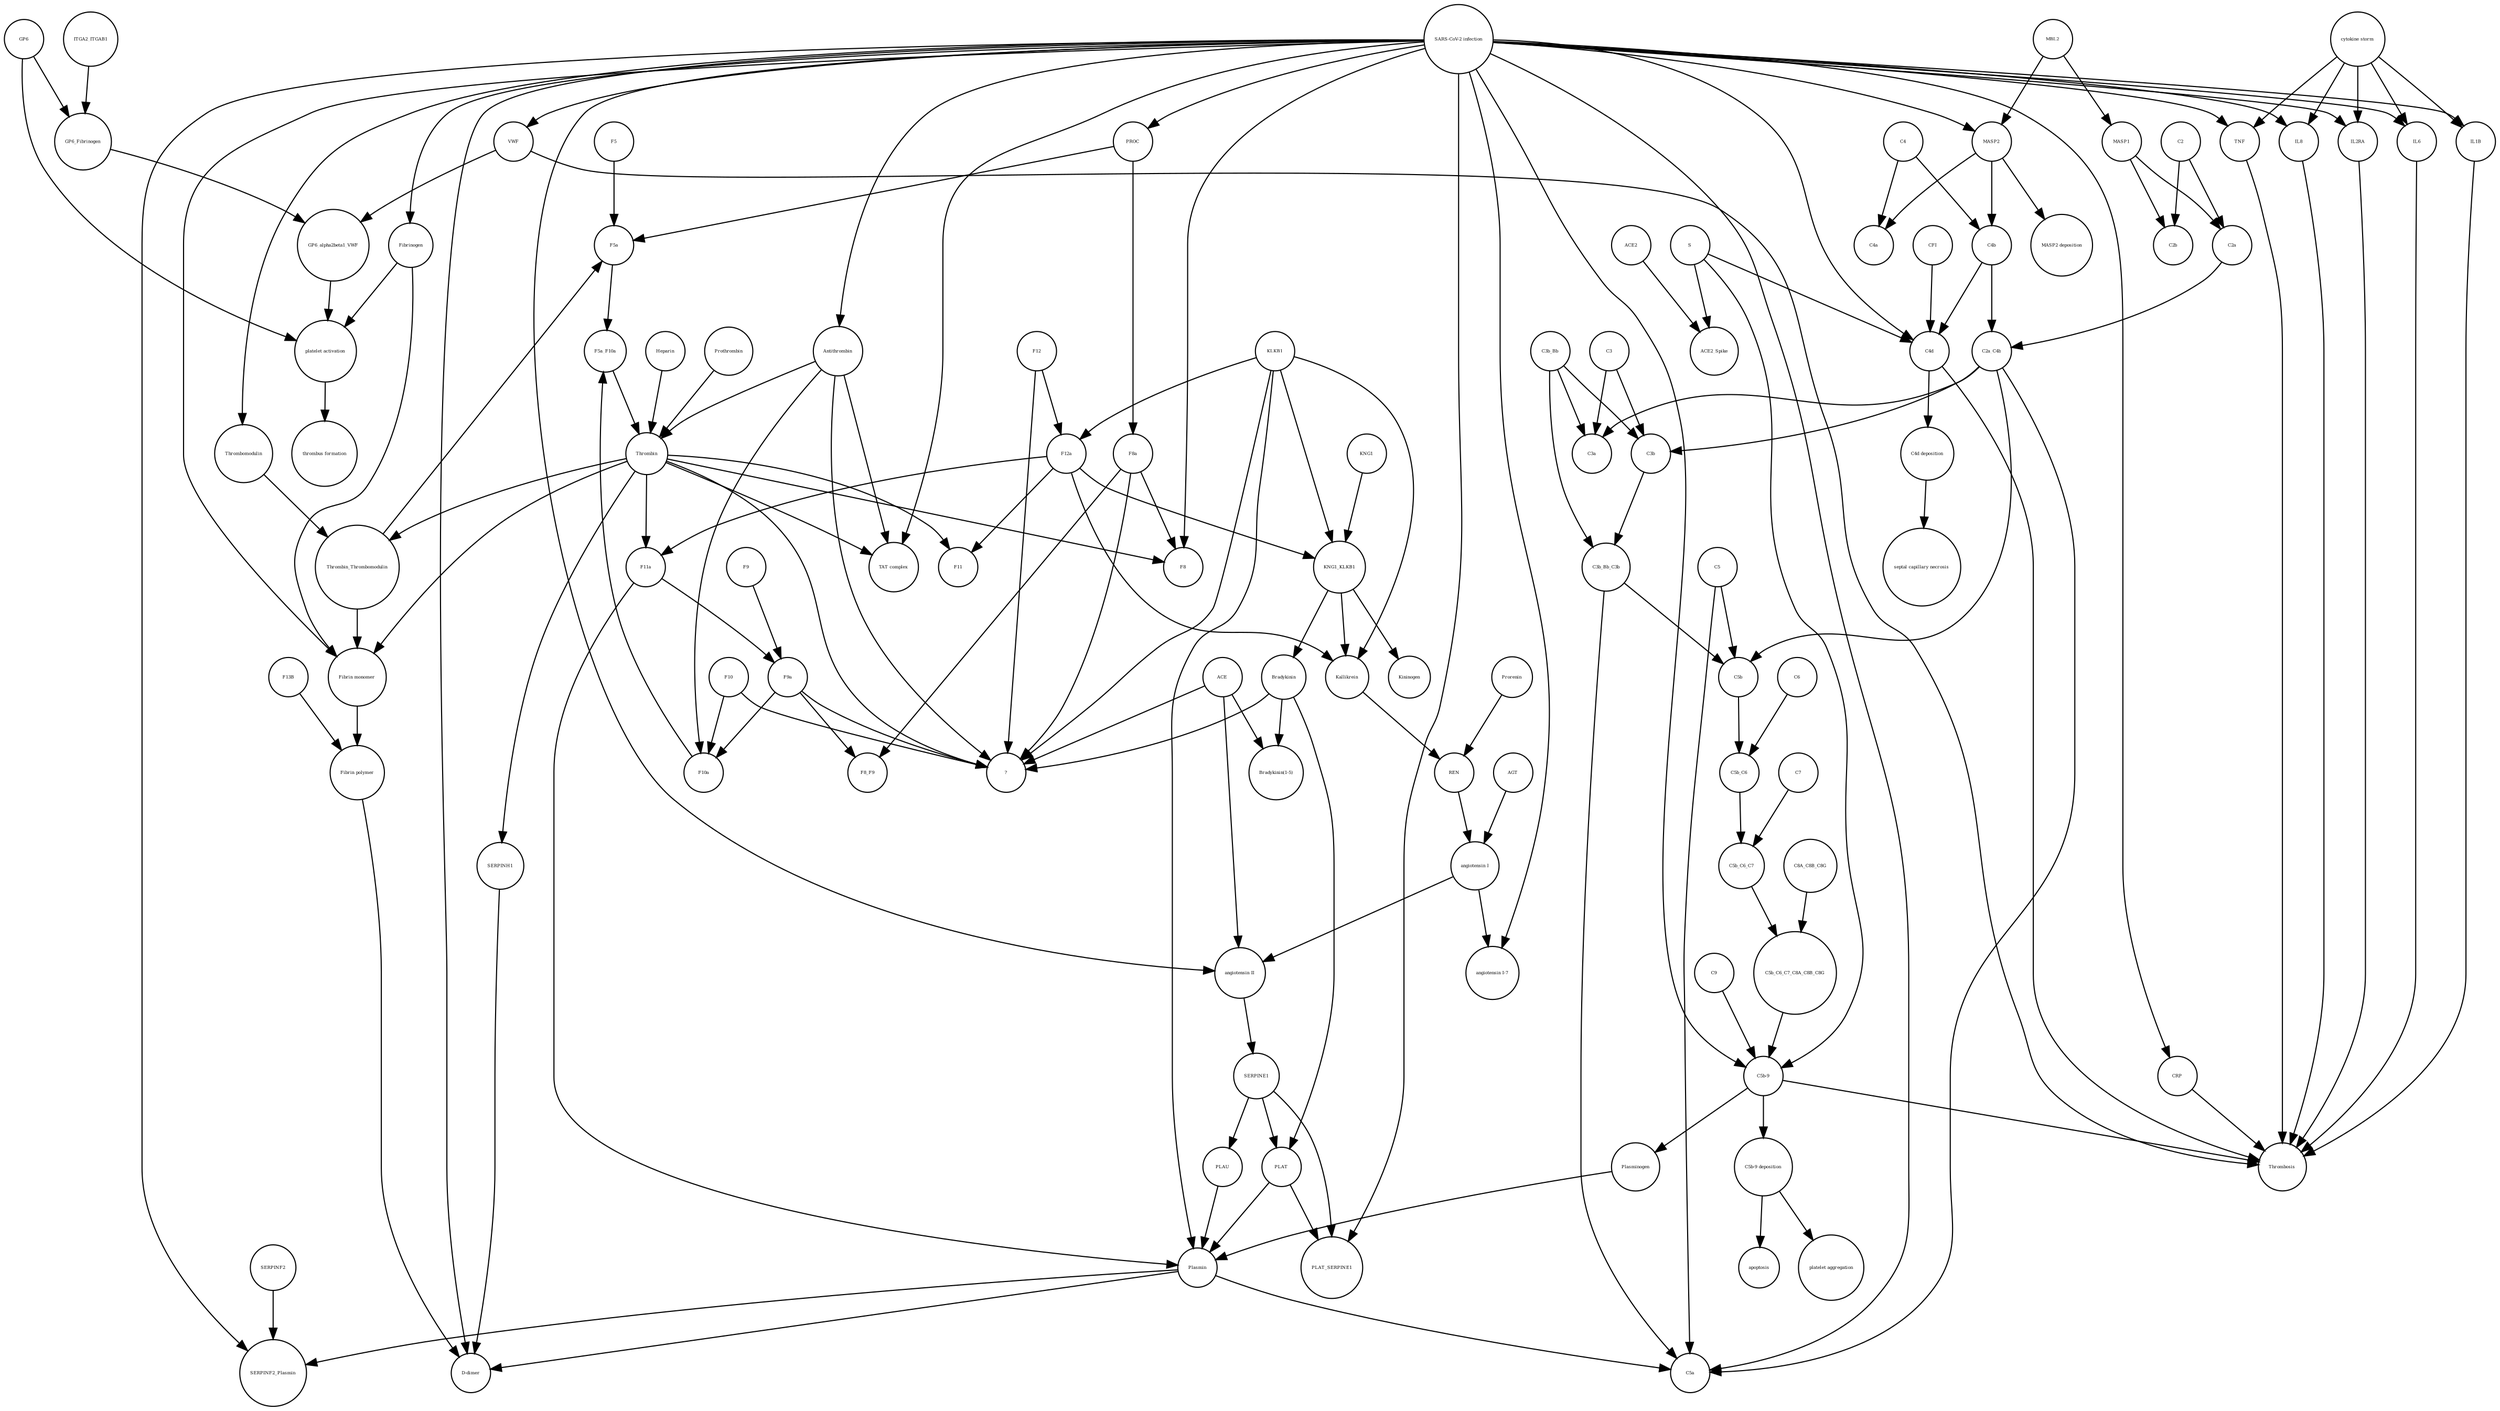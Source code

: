 strict digraph  {
AGT [annotation="urn_miriam_hgnc_HGNC%3A333", bipartite=0, cls=macromolecule, fontsize=4, label=AGT, shape=circle];
PLAT [annotation="urn_miriam_hgnc_HGNC%3A9051", bipartite=0, cls=macromolecule, fontsize=4, label=PLAT, shape=circle];
VWF [annotation="urn_miriam_hgnc_HGNC%3A12726", bipartite=0, cls=macromolecule, fontsize=4, label=VWF, shape=circle];
Thrombin [annotation="urn_miriam_hgnc_HGNC%3A3535", bipartite=0, cls=macromolecule, fontsize=4, label=Thrombin, shape=circle];
"angiotensin I-7" [annotation="urn_miriam_obo.chebi_CHEBI%3A55438", bipartite=0, cls="simple chemical", fontsize=4, label="angiotensin I-7", shape=circle];
C2a_C4b [annotation="", bipartite=0, cls=complex, fontsize=4, label=C2a_C4b, shape=circle];
KNG1 [annotation="urn_miriam_hgnc.symbol_6383", bipartite=0, cls=macromolecule, fontsize=4, label=KNG1, shape=circle];
C4b [annotation="", bipartite=0, cls=macromolecule, fontsize=4, label=C4b, shape=circle];
"Bradykinin(1-5)" [annotation="", bipartite=0, cls=macromolecule, fontsize=4, label="Bradykinin(1-5)", shape=circle];
"angiotensin II" [annotation="urn_miriam_obo.chebi_CHEBI%3A2718", bipartite=0, cls="simple chemical", fontsize=4, label="angiotensin II", shape=circle];
Prothrombin [annotation="urn_miriam_hgnc_HGNC%3A3535", bipartite=0, cls=macromolecule, fontsize=4, label=Prothrombin, shape=circle];
C9 [annotation="urn_miriam_hgnc_HGNC%3A1358", bipartite=0, cls=macromolecule, fontsize=4, label=C9, shape=circle];
F12a [annotation="urn_miriam_hgnc_HGNC%3A3530", bipartite=0, cls=macromolecule, fontsize=4, label=F12a, shape=circle];
C2 [annotation="urn_miriam_hgnc_HGNC%3A1248", bipartite=0, cls=macromolecule, fontsize=4, label=C2, shape=circle];
KNG1_KLKB1 [annotation=urn_miriam_pubmed_17598838, bipartite=0, cls=complex, fontsize=4, label=KNG1_KLKB1, shape=circle];
SERPINF2 [annotation="urn_miriam_hgnc_HGNC%3A9075", bipartite=0, cls=macromolecule, fontsize=4, label=SERPINF2, shape=circle];
F11a [annotation="urn_miriam_hgnc_HGNC%3A3529", bipartite=0, cls=macromolecule, fontsize=4, label=F11a, shape=circle];
IL1B [annotation=urn_miriam_hgnc_5992, bipartite=0, cls=macromolecule, fontsize=4, label=IL1B, shape=circle];
F9a [annotation="", bipartite=0, cls=macromolecule, fontsize=4, label=F9a, shape=circle];
REN [annotation="urn_miriam_hgnc_HGNC%3A9958", bipartite=0, cls=macromolecule, fontsize=4, label=REN, shape=circle];
C4a [annotation="", bipartite=0, cls=macromolecule, fontsize=4, label=C4a, shape=circle];
F5 [annotation="urn_miriam_hgnc_HGNC%3A3541", bipartite=0, cls=macromolecule, fontsize=4, label=F5, shape=circle];
Prorenin [annotation="", bipartite=0, cls=macromolecule, fontsize=4, label=Prorenin, shape=circle];
GP6_Fibrinogen [annotation="", bipartite=0, cls=complex, fontsize=4, label=GP6_Fibrinogen, shape=circle];
CRP [annotation="urn_miriam_hgnc_HGNC%3A2367", bipartite=0, cls=macromolecule, fontsize=4, label=CRP, shape=circle];
"C5b-9" [annotation="", bipartite=0, cls=complex, fontsize=4, label="C5b-9", shape=circle];
Bradykinin [annotation="urn_miriam_obo.chebi_CHEBI%3A3165", bipartite=0, cls=macromolecule, fontsize=4, label=Bradykinin, shape=circle];
C7 [annotation="urn_miriam_hgnc_HGNC%3A1346", bipartite=0, cls=macromolecule, fontsize=4, label=C7, shape=circle];
F11 [annotation="urn_miriam_hgnc_HGNC%3A3529", bipartite=0, cls=macromolecule, fontsize=4, label=F11, shape=circle];
CFI [annotation="urn_miriam_hgnc_HGNC%3A2771", bipartite=0, cls=macromolecule, fontsize=4, label=CFI, shape=circle];
C2a [annotation="", bipartite=0, cls=macromolecule, fontsize=4, label=C2a, shape=circle];
F13B [annotation="", bipartite=0, cls=macromolecule, fontsize=4, label=F13B, shape=circle];
Plasminogen [annotation="urn_miriam_hgnc_HGNC%3A9071", bipartite=0, cls=macromolecule, fontsize=4, label=Plasminogen, shape=circle];
MBL2 [annotation=urn_miriam_hgnc_6902, bipartite=0, cls=macromolecule, fontsize=4, label=MBL2, shape=circle];
"SARS-CoV-2 infection" [annotation=urn_miriam_taxonomy_2697049, bipartite=0, cls=phenotype, fontsize=4, label="SARS-CoV-2 infection", shape=circle];
"platelet aggregation" [annotation="urn_miriam_obo.go_GO%3A0030168", bipartite=0, cls=phenotype, fontsize=4, label="platelet aggregation", shape=circle];
"Fibrin polymer" [annotation="", bipartite=0, cls=macromolecule, fontsize=4, label="Fibrin polymer", shape=circle];
"angiotensin I" [annotation="urn_miriam_obo.chebi_CHEBI%3A2718", bipartite=0, cls="simple chemical", fontsize=4, label="angiotensin I", shape=circle];
C2b [annotation="", bipartite=0, cls=macromolecule, fontsize=4, label=C2b, shape=circle];
SERPINH1 [annotation="urn_miriam_hgnc_HGNC%3A1546", bipartite=0, cls=macromolecule, fontsize=4, label=SERPINH1, shape=circle];
C5b [annotation="", bipartite=0, cls=macromolecule, fontsize=4, label=C5b, shape=circle];
MASP1 [annotation="urn_miriam_hgnc_HGNC%3A6901", bipartite=0, cls=macromolecule, fontsize=4, label=MASP1, shape=circle];
F5a_F10a [annotation=urn_miriam_pubmed_2303476, bipartite=0, cls=complex, fontsize=4, label=F5a_F10a, shape=circle];
PROC [annotation="urn_miriam_hgnc_HGNC%3A9451", bipartite=0, cls=macromolecule, fontsize=4, label=PROC, shape=circle];
C3 [annotation="urn_miriam_hgnc_HGNC%3A1318", bipartite=0, cls=macromolecule, fontsize=4, label=C3, shape=circle];
ITGA2_ITGAB1 [annotation="urn_miriam_intact_EBI-16428357", bipartite=0, cls=complex, fontsize=4, label=ITGA2_ITGAB1, shape=circle];
SERPINF2_Plasmin [annotation="", bipartite=0, cls=complex, fontsize=4, label=SERPINF2_Plasmin, shape=circle];
"septal capillary necrosis" [annotation="", bipartite=0, cls=phenotype, fontsize=4, label="septal capillary necrosis", shape=circle];
MASP2 [annotation=urn_miriam_hgnc_6902, bipartite=0, cls=macromolecule, fontsize=4, label=MASP2, shape=circle];
SERPINE1 [annotation="urn_miriam_hgnc_HGNC%3A8593", bipartite=0, cls=macromolecule, fontsize=4, label=SERPINE1, shape=circle];
C5 [annotation="urn_miriam_hgnc_HGNC%3A1331", bipartite=0, cls=macromolecule, fontsize=4, label=C5, shape=circle];
ACE2 [annotation="urn_miriam_hgnc_HGNC%3A13557", bipartite=0, cls=macromolecule, fontsize=4, label=ACE2, shape=circle];
C4 [annotation="", bipartite=0, cls=macromolecule, fontsize=4, label=C4, shape=circle];
C5b_C6 [annotation="", bipartite=0, cls=complex, fontsize=4, label=C5b_C6, shape=circle];
C5a [annotation="", bipartite=0, cls=macromolecule, fontsize=4, label=C5a, shape=circle];
TNF [annotation=urn_miriam_hgnc_11892, bipartite=0, cls=macromolecule, fontsize=4, label=TNF, shape=circle];
"Fibrin monomer" [annotation="", bipartite=0, cls=macromolecule, fontsize=4, label="Fibrin monomer", shape=circle];
Fibrinogen [annotation=urn_miriam_pubmed_19296670, bipartite=0, cls=complex, fontsize=4, label=Fibrinogen, shape=circle];
"C4d deposition" [annotation="", bipartite=0, cls=phenotype, fontsize=4, label="C4d deposition", shape=circle];
F12 [annotation="urn_miriam_hgnc_HGNC%3A3530", bipartite=0, cls=macromolecule, fontsize=4, label=F12, shape=circle];
F8 [annotation="urn_miriam_hgnc_HGNC%3A3546", bipartite=0, cls=macromolecule, fontsize=4, label=F8, shape=circle];
C3b_Bb [annotation="urn_miriam_pubmed_12440962|urn_miriam_brenda_3.4.21.47", bipartite=0, cls=complex, fontsize=4, label=C3b_Bb, shape=circle];
"platelet activation" [annotation="urn_miriam_obo.go_GO%3A0030168", bipartite=0, cls=phenotype, fontsize=4, label="platelet activation", shape=circle];
GP6 [annotation=urn_miriam_hgnc_14388, bipartite=0, cls=macromolecule, fontsize=4, label=GP6, shape=circle];
ACE2_Spike [annotation="", bipartite=0, cls=complex, fontsize=4, label=ACE2_Spike, shape=circle];
C8A_C8B_C8G [annotation="", bipartite=0, cls=complex, fontsize=4, label=C8A_C8B_C8G, shape=circle];
KLKB1 [annotation=urn_miriam_hgnc_6371, bipartite=0, cls=macromolecule, fontsize=4, label=KLKB1, shape=circle];
S [annotation="urn_miriam_uniprot_P0DTC2|urn_miriam_uniprot_P59594", bipartite=0, cls=macromolecule, fontsize=4, label=S, shape=circle];
F8a [annotation="urn_miriam_hgnc_HGNC%3A3546", bipartite=0, cls=macromolecule, fontsize=4, label=F8a, shape=circle];
Thrombin_Thrombomodulin [annotation="urn_miriam_pubmed_6282863|urn_miriam_taxonomy_9986", bipartite=0, cls=complex, fontsize=4, label=Thrombin_Thrombomodulin, shape=circle];
F10a [annotation="urn_miriam_hgnc_HGNC%3A3528", bipartite=0, cls=macromolecule, fontsize=4, label=F10a, shape=circle];
PLAT_SERPINE1 [annotation=urn_miriam_pubmed_22449964, bipartite=0, cls=complex, fontsize=4, label=PLAT_SERPINE1, shape=circle];
F5a [annotation="urn_miriam_hgnc_HGNC%3A3542", bipartite=0, cls=macromolecule, fontsize=4, label=F5a, shape=circle];
C3b [annotation="", bipartite=0, cls=macromolecule, fontsize=4, label=C3b, shape=circle];
"TAT complex" [annotation=urn_miriam_pubmed_22930518, bipartite=0, cls=complex, fontsize=4, label="TAT complex", shape=circle];
F10 [annotation="urn_miriam_hgnc_HGNC%3A3528", bipartite=0, cls=macromolecule, fontsize=4, label=F10, shape=circle];
C5b_C6_C7 [annotation=urn_miriam_pubmed_28630159, bipartite=0, cls=complex, fontsize=4, label=C5b_C6_C7, shape=circle];
Antithrombin [annotation="urn_miriam_hgnc_HGNC%3A775", bipartite=0, cls=macromolecule, fontsize=4, label=Antithrombin, shape=circle];
F9 [annotation="urn_miriam_hgnc_HGNC%3A35531", bipartite=0, cls=macromolecule, fontsize=4, label=F9, shape=circle];
"?" [annotation="", bipartite=0, cls=macromolecule, fontsize=4, label="?", shape=circle];
"D-dimer" [annotation=urn_miriam_pubmed_19008457, bipartite=0, cls=macromolecule, fontsize=4, label="D-dimer", shape=circle];
Kallikrein [annotation=urn_miriam_hgnc_6371, bipartite=0, cls=macromolecule, fontsize=4, label=Kallikrein, shape=circle];
IL8 [annotation="urn_miriam_hgnc_HGNC%3A6025", bipartite=0, cls=macromolecule, fontsize=4, label=IL8, shape=circle];
apoptosis [annotation="urn_miriam_obo.go_GO%3A0006915", bipartite=0, cls=phenotype, fontsize=4, label=apoptosis, shape=circle];
"C5b-9 deposition" [annotation="", bipartite=0, cls=phenotype, fontsize=4, label="C5b-9 deposition", shape=circle];
Plasmin [annotation="urn_miriam_hgnc_HGNC%3A9051", bipartite=0, cls=macromolecule, fontsize=4, label=Plasmin, shape=circle];
C5b_C6_C7_C8A_C8B_C8G [annotation=urn_miriam_pubmed_28630159, bipartite=0, cls=complex, fontsize=4, label=C5b_C6_C7_C8A_C8B_C8G, shape=circle];
IL2RA [annotation="urn_miriam_hgnc_HGNC%3A6008", bipartite=0, cls=macromolecule, fontsize=4, label=IL2RA, shape=circle];
"thrombus formation" [annotation="", bipartite=0, cls=phenotype, fontsize=4, label="thrombus formation", shape=circle];
Heparin [annotation="urn_miriam_pubmed_708377|urn_miriam_obo.chebi_CHEBI%3A28304", bipartite=0, cls="simple chemical", fontsize=4, label=Heparin, shape=circle];
C4d [annotation="", bipartite=0, cls=macromolecule, fontsize=4, label=C4d, shape=circle];
"cytokine storm" [annotation=urn_miriam_pubmed_2504360, bipartite=0, cls=phenotype, fontsize=4, label="cytokine storm", shape=circle];
IL6 [annotation=urn_miriam_hgnc_6018, bipartite=0, cls=macromolecule, fontsize=4, label=IL6, shape=circle];
GP6_alpha2beta1_VWF [annotation="", bipartite=0, cls=complex, fontsize=4, label=GP6_alpha2beta1_VWF, shape=circle];
Thrombosis [annotation="urn_miriam_mesh_D013923|urn_miriam_mesh_D055806", bipartite=0, cls=phenotype, fontsize=4, label=Thrombosis, shape=circle];
ACE [annotation="urn_miriam_hgnc_HGNC%3A2707", bipartite=0, cls=macromolecule, fontsize=4, label=ACE, shape=circle];
Kininogen [annotation="urn_miriam_hgnc_HGNC%3A6383", bipartite=0, cls=macromolecule, fontsize=4, label=Kininogen, shape=circle];
PLAU [annotation="", bipartite=0, cls=macromolecule, fontsize=4, label=PLAU, shape=circle];
C3b_Bb_C3b [annotation="urn_miriam_pubmed_12440962|urn_miriam_brenda_34.4.21.47", bipartite=0, cls=complex, fontsize=4, label=C3b_Bb_C3b, shape=circle];
Thrombomodulin [annotation="urn_miriam_hgnc_HGNC%3A11784", bipartite=0, cls=macromolecule, fontsize=4, label=Thrombomodulin, shape=circle];
C3a [annotation="", bipartite=0, cls=macromolecule, fontsize=4, label=C3a, shape=circle];
"MASP2 deposition" [annotation="", bipartite=0, cls=phenotype, fontsize=4, label="MASP2 deposition", shape=circle];
C6 [annotation="urn_miriam_hgnc_HGNC%3A1339", bipartite=0, cls=macromolecule, fontsize=4, label=C6, shape=circle];
F8_F9 [annotation=urn_miriam_pubmed_22471307, bipartite=0, cls=complex, fontsize=4, label=F8_F9, shape=circle];
AGT -> "angiotensin I"  [annotation="", interaction_type=production];
PLAT -> Plasmin  [annotation=urn_miriam_pubmed_3850647, interaction_type=catalysis];
PLAT -> PLAT_SERPINE1  [annotation="", interaction_type=production];
VWF -> Thrombosis  [annotation="", interaction_type=production];
VWF -> GP6_alpha2beta1_VWF  [annotation="", interaction_type=production];
Thrombin -> "TAT complex"  [annotation="", interaction_type=production];
Thrombin -> Thrombin_Thrombomodulin  [annotation="", interaction_type=production];
Thrombin -> F11  [annotation="urn_miriam_pubmed_21304106|urn_miriam_pubmed_8631976", interaction_type=catalysis];
Thrombin -> F11a  [annotation="urn_miriam_pubmed_21304106|urn_miriam_pubmed_8631976", interaction_type=catalysis];
Thrombin -> SERPINH1  [annotation=urn_miriam_pubmed_23809134, interaction_type=catalysis];
Thrombin -> F8  [annotation=urn_miriam_pubmed_15746105, interaction_type=catalysis];
Thrombin -> "?"  [annotation=urn_miriam_pubmed_15746105, interaction_type=catalysis];
Thrombin -> "Fibrin monomer"  [annotation="urn_miriam_pubmed_6282863|urn_miriam_pubmed_28228446", interaction_type=catalysis];
C2a_C4b -> C5a  [annotation=urn_miriam_pubmed_28630159, interaction_type=catalysis];
C2a_C4b -> C5b  [annotation=urn_miriam_pubmed_28630159, interaction_type=catalysis];
C2a_C4b -> C3b  [annotation=urn_miriam_pubmed_12440962, interaction_type=catalysis];
C2a_C4b -> C3a  [annotation=urn_miriam_pubmed_12440962, interaction_type=catalysis];
KNG1 -> KNG1_KLKB1  [annotation="", interaction_type=production];
C4b -> C2a_C4b  [annotation="", interaction_type=production];
C4b -> C4d  [annotation="", interaction_type=production];
"angiotensin II" -> SERPINE1  [annotation="", interaction_type=production];
Prothrombin -> Thrombin  [annotation="", interaction_type=production];
C9 -> "C5b-9"  [annotation="", interaction_type=production];
F12a -> F11  [annotation="", interaction_type=production];
F12a -> F11a  [annotation="", interaction_type=production];
F12a -> Kallikrein  [annotation=urn_miriam_pubmed_21304106, interaction_type=catalysis];
F12a -> KNG1_KLKB1  [annotation=urn_miriam_pubmed_7944388, interaction_type=catalysis];
C2 -> C2b  [annotation="", interaction_type=production];
C2 -> C2a  [annotation="", interaction_type=production];
KNG1_KLKB1 -> Kallikrein  [annotation=urn_miriam_isbn_9781482204049, interaction_type=catalysis];
KNG1_KLKB1 -> Kininogen  [annotation=urn_miriam_isbn_9781482204049, interaction_type=catalysis];
KNG1_KLKB1 -> Bradykinin  [annotation=urn_miriam_isbn_9781482204049, interaction_type=catalysis];
SERPINF2 -> SERPINF2_Plasmin  [annotation="", interaction_type=production];
F11a -> F9a  [annotation=urn_miriam_pubmed_9100000, interaction_type=catalysis];
F11a -> Plasmin  [annotation=urn_miriam_pubmed_3850647, interaction_type=catalysis];
IL1B -> Thrombosis  [annotation="", interaction_type=production];
F9a -> F8_F9  [annotation="", interaction_type=production];
F9a -> F10a  [annotation="urn_miriam_pubmed_11551226|urn_miriam_pubmed_15853774", interaction_type=catalysis];
F9a -> "?"  [annotation="urn_miriam_pubmed_11551226|urn_miriam_pubmed_15853774", interaction_type=catalysis];
REN -> "angiotensin I"  [annotation="urn_miriam_pubmed_10585461|urn_miriam_pubmed_30934934|urn_miriam_pubmed_6172448|urn_miriam_taxonomy_9606", interaction_type=catalysis];
F5 -> F5a  [annotation="", interaction_type=production];
Prorenin -> REN  [annotation="", interaction_type=production];
GP6_Fibrinogen -> GP6_alpha2beta1_VWF  [annotation="", interaction_type=production];
CRP -> Thrombosis  [annotation="", interaction_type=production];
"C5b-9" -> Plasminogen  [annotation="", interaction_type=production];
"C5b-9" -> Thrombosis  [annotation="", interaction_type=production];
"C5b-9" -> "C5b-9 deposition"  [annotation="", interaction_type=production];
Bradykinin -> "Bradykinin(1-5)"  [annotation="", interaction_type=production];
Bradykinin -> "?"  [annotation="", interaction_type=production];
Bradykinin -> PLAT  [annotation="urn_miriam_pubmed_10373228|urn_miriam_pubmed_2769655", interaction_type=catalysis];
C7 -> C5b_C6_C7  [annotation="", interaction_type=production];
CFI -> C4d  [annotation=urn_miriam_pubmed_19362461, interaction_type=catalysis];
C2a -> C2a_C4b  [annotation="", interaction_type=production];
F13B -> "Fibrin polymer"  [annotation="urn_miriam_pubmed_29096812|urn_miriam_pubmed_7577232", interaction_type=catalysis];
Plasminogen -> Plasmin  [annotation="", interaction_type=production];
MBL2 -> MASP2  [annotation="", interaction_type=production];
MBL2 -> MASP1  [annotation="", interaction_type=production];
"SARS-CoV-2 infection" -> CRP  [annotation="", interaction_type=production];
"SARS-CoV-2 infection" -> Antithrombin  [annotation="", interaction_type=production];
"SARS-CoV-2 infection" -> Thrombomodulin  [annotation="", interaction_type=production];
"SARS-CoV-2 infection" -> VWF  [annotation="", interaction_type=production];
"SARS-CoV-2 infection" -> MASP2  [annotation="", interaction_type=production];
"SARS-CoV-2 infection" -> IL1B  [annotation=urn_miriam_pubmed_32171193, interaction_type=stimulation];
"SARS-CoV-2 infection" -> "Fibrin monomer"  [annotation="", interaction_type=production];
"SARS-CoV-2 infection" -> "C5b-9"  [annotation="", interaction_type=production];
"SARS-CoV-2 infection" -> PLAT_SERPINE1  [annotation="", interaction_type=production];
"SARS-CoV-2 infection" -> IL2RA  [annotation=urn_miriam_pubmed_32286245, interaction_type=stimulation];
"SARS-CoV-2 infection" -> F8  [annotation="", interaction_type=production];
"SARS-CoV-2 infection" -> "TAT complex"  [annotation="", interaction_type=production];
"SARS-CoV-2 infection" -> TNF  [annotation=urn_miriam_pubmed_32504360, interaction_type=stimulation];
"SARS-CoV-2 infection" -> PROC  [annotation="", interaction_type=production];
"SARS-CoV-2 infection" -> C4d  [annotation="", interaction_type=production];
"SARS-CoV-2 infection" -> IL6  [annotation=urn_miriam_pubmed_32286245, interaction_type=stimulation];
"SARS-CoV-2 infection" -> SERPINF2_Plasmin  [annotation="", interaction_type=production];
"SARS-CoV-2 infection" -> "D-dimer"  [annotation="", interaction_type=production];
"SARS-CoV-2 infection" -> "angiotensin I-7"  [annotation=urn_miriam_pubmed_23392115, interaction_type=inhibition];
"SARS-CoV-2 infection" -> C5a  [annotation="", interaction_type=production];
"SARS-CoV-2 infection" -> IL8  [annotation=urn_miriam_pubmed_32286245, interaction_type=stimulation];
"SARS-CoV-2 infection" -> Fibrinogen  [annotation="", interaction_type=production];
"SARS-CoV-2 infection" -> "angiotensin II"  [annotation=urn_miriam_pubmed_32048163, interaction_type=catalysis];
"Fibrin polymer" -> "D-dimer"  [annotation="", interaction_type=production];
"angiotensin I" -> "angiotensin I-7"  [annotation="", interaction_type=production];
"angiotensin I" -> "angiotensin II"  [annotation="", interaction_type=production];
SERPINH1 -> "D-dimer"  [annotation="urn_miriam_pubmed_29096812|urn_miriam_pubmed_10574983", interaction_type=catalysis];
C5b -> C5b_C6  [annotation="", interaction_type=production];
MASP1 -> C2b  [annotation=urn_miriam_pubmed_10946292, interaction_type=catalysis];
MASP1 -> C2a  [annotation=urn_miriam_pubmed_10946292, interaction_type=catalysis];
F5a_F10a -> Thrombin  [annotation="urn_miriam_pubmed_4430674|urn_miriam_pubmed_3818642", interaction_type=catalysis];
PROC -> F8a  [annotation="", interaction_type=production];
PROC -> F5a  [annotation="urn_miriam_pubmed_6282863|urn_miriam_pubmed_6572921|urn_miriam_pubmed_2322551", interaction_type=inhibition];
C3 -> C3b  [annotation="", interaction_type=production];
C3 -> C3a  [annotation="", interaction_type=production];
ITGA2_ITGAB1 -> GP6_Fibrinogen  [annotation="", interaction_type=production];
MASP2 -> "MASP2 deposition"  [annotation="", interaction_type=production];
MASP2 -> C4b  [annotation=urn_miriam_pubmed_21664989, interaction_type=catalysis];
MASP2 -> C4a  [annotation=urn_miriam_pubmed_21664989, interaction_type=catalysis];
SERPINE1 -> PLAT  [annotation="urn_miriam_pubmed_10373228|urn_miriam_pubmed_2769655", interaction_type=inhibition];
SERPINE1 -> PLAU  [annotation=urn_miriam_pubmed_21199867, interaction_type=inhibition];
SERPINE1 -> PLAT_SERPINE1  [annotation="", interaction_type=production];
C5 -> C5a  [annotation="", interaction_type=production];
C5 -> C5b  [annotation="", interaction_type=production];
ACE2 -> ACE2_Spike  [annotation="", interaction_type=production];
C4 -> C4b  [annotation="", interaction_type=production];
C4 -> C4a  [annotation="", interaction_type=production];
C5b_C6 -> C5b_C6_C7  [annotation="", interaction_type=production];
TNF -> Thrombosis  [annotation="", interaction_type=production];
"Fibrin monomer" -> "Fibrin polymer"  [annotation="", interaction_type=production];
Fibrinogen -> "platelet activation"  [annotation="", interaction_type=production];
Fibrinogen -> "Fibrin monomer"  [annotation="", interaction_type=production];
"C4d deposition" -> "septal capillary necrosis"  [annotation="", interaction_type=production];
F12 -> F12a  [annotation="", interaction_type=production];
F12 -> "?"  [annotation="", interaction_type=production];
C3b_Bb -> C3b_Bb_C3b  [annotation="", interaction_type=production];
C3b_Bb -> C3b  [annotation=urn_miriam_pubmed_12440962, interaction_type=catalysis];
C3b_Bb -> C3a  [annotation=urn_miriam_pubmed_12440962, interaction_type=catalysis];
"platelet activation" -> "thrombus formation"  [annotation="", interaction_type=production];
GP6 -> GP6_Fibrinogen  [annotation="", interaction_type=production];
GP6 -> "platelet activation"  [annotation="urn_miriam_pubmed_29472360|urn_miriam_taxonomy_10090", interaction_type=catalysis];
C8A_C8B_C8G -> C5b_C6_C7_C8A_C8B_C8G  [annotation="", interaction_type=production];
KLKB1 -> Plasmin  [annotation=urn_miriam_pubmed_3850647, interaction_type=catalysis];
KLKB1 -> KNG1_KLKB1  [annotation="", interaction_type=production];
KLKB1 -> Kallikrein  [annotation="", interaction_type=production];
KLKB1 -> "?"  [annotation=urn_miriam_pubmed_21304106, interaction_type=catalysis];
KLKB1 -> F12a  [annotation=urn_miriam_pubmed_21304106, interaction_type=catalysis];
S -> ACE2_Spike  [annotation="", interaction_type=production];
S -> "C5b-9"  [annotation="", interaction_type=production];
S -> C4d  [annotation="", interaction_type=production];
F8a -> F8_F9  [annotation="", interaction_type=production];
F8a -> F8  [annotation="", interaction_type=production];
F8a -> "?"  [annotation="", interaction_type=production];
Thrombin_Thrombomodulin -> "Fibrin monomer"  [annotation="urn_miriam_pubmed_6282863|urn_miriam_pubmed_28228446", interaction_type=inhibition];
Thrombin_Thrombomodulin -> F5a  [annotation="urn_miriam_pubmed_6282863|urn_miriam_pubmed_6572921|urn_miriam_pubmed_2322551", interaction_type=inhibition];
F10a -> F5a_F10a  [annotation="", interaction_type=production];
F5a -> F5a_F10a  [annotation="", interaction_type=production];
C3b -> C3b_Bb_C3b  [annotation="", interaction_type=production];
F10 -> F10a  [annotation="", interaction_type=production];
F10 -> "?"  [annotation="", interaction_type=production];
C5b_C6_C7 -> C5b_C6_C7_C8A_C8B_C8G  [annotation="", interaction_type=production];
Antithrombin -> "TAT complex"  [annotation="", interaction_type=production];
Antithrombin -> F10a  [annotation="urn_miriam_pubmed_11551226|urn_miriam_pubmed_15853774", interaction_type=inhibition];
Antithrombin -> "?"  [annotation="urn_miriam_pubmed_11551226|urn_miriam_pubmed_15853774", interaction_type=inhibition];
Antithrombin -> Thrombin  [annotation=urn_miriam_pubmed_15853774, interaction_type=inhibition];
F9 -> F9a  [annotation="", interaction_type=production];
Kallikrein -> REN  [annotation=urn_miriam_pubmed_12793984, interaction_type=catalysis];
IL8 -> Thrombosis  [annotation="", interaction_type=production];
"C5b-9 deposition" -> "platelet aggregation"  [annotation="", interaction_type=production];
"C5b-9 deposition" -> apoptosis  [annotation="", interaction_type=production];
Plasmin -> "D-dimer"  [annotation="urn_miriam_pubmed_29096812|urn_miriam_pubmed_10574983", interaction_type=catalysis];
Plasmin -> C5a  [annotation="", interaction_type=production];
Plasmin -> SERPINF2_Plasmin  [annotation="", interaction_type=production];
C5b_C6_C7_C8A_C8B_C8G -> "C5b-9"  [annotation="", interaction_type=production];
IL2RA -> Thrombosis  [annotation="", interaction_type=production];
Heparin -> Thrombin  [annotation=urn_miriam_pubmed_15853774, interaction_type=catalysis];
C4d -> "C4d deposition"  [annotation="", interaction_type=production];
C4d -> Thrombosis  [annotation="", interaction_type=production];
"cytokine storm" -> IL2RA  [annotation="", interaction_type=production];
"cytokine storm" -> TNF  [annotation="", interaction_type=production];
"cytokine storm" -> IL8  [annotation="", interaction_type=production];
"cytokine storm" -> IL6  [annotation="", interaction_type=production];
"cytokine storm" -> IL1B  [annotation="", interaction_type=production];
IL6 -> Thrombosis  [annotation="", interaction_type=production];
GP6_alpha2beta1_VWF -> "platelet activation"  [annotation="", interaction_type=production];
ACE -> "Bradykinin(1-5)"  [annotation=urn_miriam_pubmed_10969042, interaction_type=catalysis];
ACE -> "?"  [annotation=urn_miriam_pubmed_10969042, interaction_type=catalysis];
ACE -> "angiotensin II"  [annotation="urn_miriam_taxonomy_9606|urn_miriam_pubmed_190881|urn_miriam_pubmed_10969042", interaction_type=catalysis];
PLAU -> Plasmin  [annotation=urn_miriam_pubmed_3850647, interaction_type=catalysis];
C3b_Bb_C3b -> C5a  [annotation=urn_miriam_pubmed_28630159, interaction_type=catalysis];
C3b_Bb_C3b -> C5b  [annotation=urn_miriam_pubmed_28630159, interaction_type=catalysis];
Thrombomodulin -> Thrombin_Thrombomodulin  [annotation="", interaction_type=production];
C6 -> C5b_C6  [annotation="", interaction_type=production];
}
